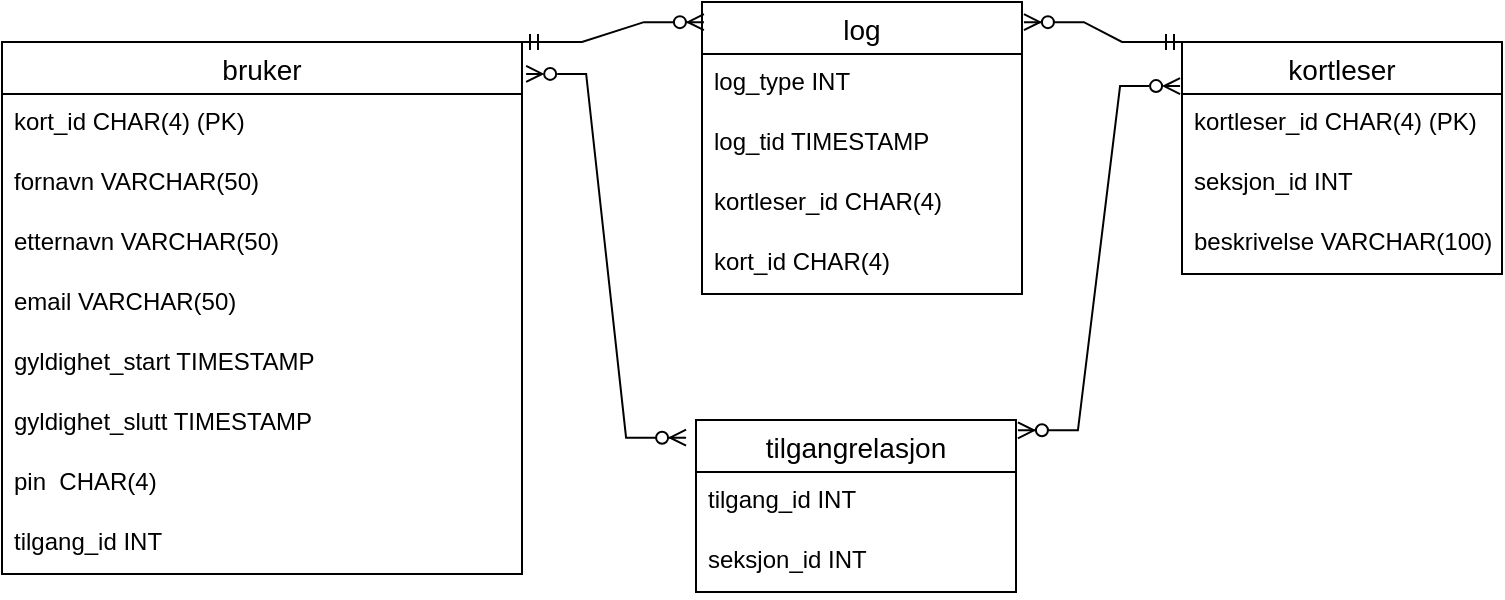<mxfile version="22.1.3" type="device">
  <diagram id="R2lEEEUBdFMjLlhIrx00" name="Page-1">
    <mxGraphModel dx="1514" dy="857" grid="0" gridSize="10" guides="1" tooltips="1" connect="1" arrows="1" fold="1" page="1" pageScale="1" pageWidth="850" pageHeight="1100" math="0" shadow="0" extFonts="Permanent Marker^https://fonts.googleapis.com/css?family=Permanent+Marker">
      <root>
        <mxCell id="0" />
        <mxCell id="1" parent="0" />
        <mxCell id="5ztRzxqujjNMiUvxfKSf-1" value="bruker" style="swimlane;fontStyle=0;childLayout=stackLayout;horizontal=1;startSize=26;horizontalStack=0;resizeParent=1;resizeParentMax=0;resizeLast=0;collapsible=1;marginBottom=0;align=center;fontSize=14;" parent="1" vertex="1">
          <mxGeometry x="40" y="40" width="260" height="266" as="geometry" />
        </mxCell>
        <mxCell id="5ztRzxqujjNMiUvxfKSf-2" value="kort_id CHAR(4) (PK)" style="text;strokeColor=none;fillColor=none;spacingLeft=4;spacingRight=4;overflow=hidden;rotatable=0;points=[[0,0.5],[1,0.5]];portConstraint=eastwest;fontSize=12;whiteSpace=wrap;html=1;" parent="5ztRzxqujjNMiUvxfKSf-1" vertex="1">
          <mxGeometry y="26" width="260" height="30" as="geometry" />
        </mxCell>
        <mxCell id="5ztRzxqujjNMiUvxfKSf-3" value="fornavn VARCHAR(50)" style="text;strokeColor=none;fillColor=none;spacingLeft=4;spacingRight=4;overflow=hidden;rotatable=0;points=[[0,0.5],[1,0.5]];portConstraint=eastwest;fontSize=12;whiteSpace=wrap;html=1;" parent="5ztRzxqujjNMiUvxfKSf-1" vertex="1">
          <mxGeometry y="56" width="260" height="30" as="geometry" />
        </mxCell>
        <mxCell id="qw_QOssrDmkwzQ05NECk-21" value="etternavn VARCHAR(50)" style="text;strokeColor=none;fillColor=none;spacingLeft=4;spacingRight=4;overflow=hidden;rotatable=0;points=[[0,0.5],[1,0.5]];portConstraint=eastwest;fontSize=12;whiteSpace=wrap;html=1;" parent="5ztRzxqujjNMiUvxfKSf-1" vertex="1">
          <mxGeometry y="86" width="260" height="30" as="geometry" />
        </mxCell>
        <mxCell id="qw_QOssrDmkwzQ05NECk-22" value="email VARCHAR(50)" style="text;strokeColor=none;fillColor=none;spacingLeft=4;spacingRight=4;overflow=hidden;rotatable=0;points=[[0,0.5],[1,0.5]];portConstraint=eastwest;fontSize=12;whiteSpace=wrap;html=1;" parent="5ztRzxqujjNMiUvxfKSf-1" vertex="1">
          <mxGeometry y="116" width="260" height="30" as="geometry" />
        </mxCell>
        <mxCell id="5ztRzxqujjNMiUvxfKSf-4" value="gyldighet_start TIMESTAMP" style="text;strokeColor=none;fillColor=none;spacingLeft=4;spacingRight=4;overflow=hidden;rotatable=0;points=[[0,0.5],[1,0.5]];portConstraint=eastwest;fontSize=12;whiteSpace=wrap;html=1;" parent="5ztRzxqujjNMiUvxfKSf-1" vertex="1">
          <mxGeometry y="146" width="260" height="30" as="geometry" />
        </mxCell>
        <mxCell id="qw_QOssrDmkwzQ05NECk-25" value="gyldighet_slutt TIMESTAMP" style="text;strokeColor=none;fillColor=none;spacingLeft=4;spacingRight=4;overflow=hidden;rotatable=0;points=[[0,0.5],[1,0.5]];portConstraint=eastwest;fontSize=12;whiteSpace=wrap;html=1;" parent="5ztRzxqujjNMiUvxfKSf-1" vertex="1">
          <mxGeometry y="176" width="260" height="30" as="geometry" />
        </mxCell>
        <mxCell id="qw_QOssrDmkwzQ05NECk-24" value="pin&amp;nbsp; CHAR(4)" style="text;strokeColor=none;fillColor=none;spacingLeft=4;spacingRight=4;overflow=hidden;rotatable=0;points=[[0,0.5],[1,0.5]];portConstraint=eastwest;fontSize=12;whiteSpace=wrap;html=1;" parent="5ztRzxqujjNMiUvxfKSf-1" vertex="1">
          <mxGeometry y="206" width="260" height="30" as="geometry" />
        </mxCell>
        <mxCell id="qw_QOssrDmkwzQ05NECk-23" value="tilgang_id INT" style="text;strokeColor=none;fillColor=none;spacingLeft=4;spacingRight=4;overflow=hidden;rotatable=0;points=[[0,0.5],[1,0.5]];portConstraint=eastwest;fontSize=12;whiteSpace=wrap;html=1;" parent="5ztRzxqujjNMiUvxfKSf-1" vertex="1">
          <mxGeometry y="236" width="260" height="30" as="geometry" />
        </mxCell>
        <mxCell id="qw_QOssrDmkwzQ05NECk-1" value="log" style="swimlane;fontStyle=0;childLayout=stackLayout;horizontal=1;startSize=26;horizontalStack=0;resizeParent=1;resizeParentMax=0;resizeLast=0;collapsible=1;marginBottom=0;align=center;fontSize=14;" parent="1" vertex="1">
          <mxGeometry x="390" y="20" width="160" height="146" as="geometry" />
        </mxCell>
        <mxCell id="qw_QOssrDmkwzQ05NECk-3" value="log_type INT" style="text;strokeColor=none;fillColor=none;spacingLeft=4;spacingRight=4;overflow=hidden;rotatable=0;points=[[0,0.5],[1,0.5]];portConstraint=eastwest;fontSize=12;whiteSpace=wrap;html=1;" parent="qw_QOssrDmkwzQ05NECk-1" vertex="1">
          <mxGeometry y="26" width="160" height="30" as="geometry" />
        </mxCell>
        <mxCell id="qw_QOssrDmkwzQ05NECk-4" value="log_tid TIMESTAMP" style="text;strokeColor=none;fillColor=none;spacingLeft=4;spacingRight=4;overflow=hidden;rotatable=0;points=[[0,0.5],[1,0.5]];portConstraint=eastwest;fontSize=12;whiteSpace=wrap;html=1;" parent="qw_QOssrDmkwzQ05NECk-1" vertex="1">
          <mxGeometry y="56" width="160" height="30" as="geometry" />
        </mxCell>
        <mxCell id="qw_QOssrDmkwzQ05NECk-26" value="kortleser_id CHAR(4)" style="text;strokeColor=none;fillColor=none;spacingLeft=4;spacingRight=4;overflow=hidden;rotatable=0;points=[[0,0.5],[1,0.5]];portConstraint=eastwest;fontSize=12;whiteSpace=wrap;html=1;" parent="qw_QOssrDmkwzQ05NECk-1" vertex="1">
          <mxGeometry y="86" width="160" height="30" as="geometry" />
        </mxCell>
        <mxCell id="qw_QOssrDmkwzQ05NECk-27" value="kort_id CHAR(4)" style="text;strokeColor=none;fillColor=none;spacingLeft=4;spacingRight=4;overflow=hidden;rotatable=0;points=[[0,0.5],[1,0.5]];portConstraint=eastwest;fontSize=12;whiteSpace=wrap;html=1;" parent="qw_QOssrDmkwzQ05NECk-1" vertex="1">
          <mxGeometry y="116" width="160" height="30" as="geometry" />
        </mxCell>
        <mxCell id="qw_QOssrDmkwzQ05NECk-5" value="tilgangrelasjon" style="swimlane;fontStyle=0;childLayout=stackLayout;horizontal=1;startSize=26;horizontalStack=0;resizeParent=1;resizeParentMax=0;resizeLast=0;collapsible=1;marginBottom=0;align=center;fontSize=14;rounded=0;" parent="1" vertex="1">
          <mxGeometry x="387" y="229" width="160" height="86" as="geometry" />
        </mxCell>
        <mxCell id="qw_QOssrDmkwzQ05NECk-7" value="tilgang_id INT" style="text;strokeColor=none;fillColor=none;spacingLeft=4;spacingRight=4;overflow=hidden;rotatable=0;points=[[0,0.5],[1,0.5]];portConstraint=eastwest;fontSize=12;whiteSpace=wrap;html=1;" parent="qw_QOssrDmkwzQ05NECk-5" vertex="1">
          <mxGeometry y="26" width="160" height="30" as="geometry" />
        </mxCell>
        <mxCell id="qw_QOssrDmkwzQ05NECk-8" value="seksjon_id INT&amp;nbsp;" style="text;strokeColor=none;fillColor=none;spacingLeft=4;spacingRight=4;overflow=hidden;rotatable=0;points=[[0,0.5],[1,0.5]];portConstraint=eastwest;fontSize=12;whiteSpace=wrap;html=1;" parent="qw_QOssrDmkwzQ05NECk-5" vertex="1">
          <mxGeometry y="56" width="160" height="30" as="geometry" />
        </mxCell>
        <mxCell id="qw_QOssrDmkwzQ05NECk-9" value="kortleser" style="swimlane;fontStyle=0;childLayout=stackLayout;horizontal=1;startSize=26;horizontalStack=0;resizeParent=1;resizeParentMax=0;resizeLast=0;collapsible=1;marginBottom=0;align=center;fontSize=14;" parent="1" vertex="1">
          <mxGeometry x="630" y="40" width="160" height="116" as="geometry" />
        </mxCell>
        <mxCell id="qw_QOssrDmkwzQ05NECk-10" value="kortleser_id CHAR(4) (PK)" style="text;strokeColor=none;fillColor=none;spacingLeft=4;spacingRight=4;overflow=hidden;rotatable=0;points=[[0,0.5],[1,0.5]];portConstraint=eastwest;fontSize=12;whiteSpace=wrap;html=1;" parent="qw_QOssrDmkwzQ05NECk-9" vertex="1">
          <mxGeometry y="26" width="160" height="30" as="geometry" />
        </mxCell>
        <mxCell id="qw_QOssrDmkwzQ05NECk-11" value="seksjon_id INT&amp;nbsp;" style="text;strokeColor=none;fillColor=none;spacingLeft=4;spacingRight=4;overflow=hidden;rotatable=0;points=[[0,0.5],[1,0.5]];portConstraint=eastwest;fontSize=12;whiteSpace=wrap;html=1;" parent="qw_QOssrDmkwzQ05NECk-9" vertex="1">
          <mxGeometry y="56" width="160" height="30" as="geometry" />
        </mxCell>
        <mxCell id="qw_QOssrDmkwzQ05NECk-12" value="beskrivelse VARCHAR(100)" style="text;strokeColor=none;fillColor=none;spacingLeft=4;spacingRight=4;overflow=hidden;rotatable=0;points=[[0,0.5],[1,0.5]];portConstraint=eastwest;fontSize=12;whiteSpace=wrap;html=1;" parent="qw_QOssrDmkwzQ05NECk-9" vertex="1">
          <mxGeometry y="86" width="160" height="30" as="geometry" />
        </mxCell>
        <mxCell id="qw_QOssrDmkwzQ05NECk-14" value="" style="edgeStyle=entityRelationEdgeStyle;fontSize=12;html=1;endArrow=ERzeroToMany;startArrow=ERzeroToMany;rounded=0;exitX=-0.006;exitY=0.19;exitDx=0;exitDy=0;entryX=1.006;entryY=0.06;entryDx=0;entryDy=0;exitPerimeter=0;entryPerimeter=0;startFill=0;" parent="1" source="qw_QOssrDmkwzQ05NECk-9" target="qw_QOssrDmkwzQ05NECk-5" edge="1">
          <mxGeometry width="100" height="100" relative="1" as="geometry">
            <mxPoint x="370" y="440" as="sourcePoint" />
            <mxPoint x="610" y="530" as="targetPoint" />
          </mxGeometry>
        </mxCell>
        <mxCell id="qw_QOssrDmkwzQ05NECk-19" value="" style="edgeStyle=entityRelationEdgeStyle;fontSize=12;html=1;endArrow=ERzeroToMany;startArrow=ERmandOne;rounded=0;exitX=0;exitY=0;exitDx=0;exitDy=0;entryX=1.006;entryY=0.069;entryDx=0;entryDy=0;entryPerimeter=0;" parent="1" source="qw_QOssrDmkwzQ05NECk-9" target="qw_QOssrDmkwzQ05NECk-1" edge="1">
          <mxGeometry width="100" height="100" relative="1" as="geometry">
            <mxPoint x="540" y="250" as="sourcePoint" />
            <mxPoint x="481" y="443" as="targetPoint" />
          </mxGeometry>
        </mxCell>
        <mxCell id="qw_QOssrDmkwzQ05NECk-20" value="" style="edgeStyle=entityRelationEdgeStyle;fontSize=12;html=1;endArrow=ERzeroToMany;startArrow=ERmandOne;rounded=0;exitX=1;exitY=0;exitDx=0;exitDy=0;entryX=0.006;entryY=0.069;entryDx=0;entryDy=0;entryPerimeter=0;" parent="1" source="5ztRzxqujjNMiUvxfKSf-1" target="qw_QOssrDmkwzQ05NECk-1" edge="1">
          <mxGeometry width="100" height="100" relative="1" as="geometry">
            <mxPoint x="370" y="220" as="sourcePoint" />
            <mxPoint x="311" y="413" as="targetPoint" />
          </mxGeometry>
        </mxCell>
        <mxCell id="qw_QOssrDmkwzQ05NECk-13" value="" style="edgeStyle=entityRelationEdgeStyle;fontSize=12;html=1;endArrow=ERzeroToMany;endFill=1;startArrow=ERzeroToMany;rounded=0;entryX=-0.031;entryY=0.103;entryDx=0;entryDy=0;startFill=0;entryPerimeter=0;exitX=1.008;exitY=0.06;exitDx=0;exitDy=0;exitPerimeter=0;" parent="1" source="5ztRzxqujjNMiUvxfKSf-1" target="qw_QOssrDmkwzQ05NECk-5" edge="1">
          <mxGeometry width="100" height="100" relative="1" as="geometry">
            <mxPoint x="320" y="290" as="sourcePoint" />
            <mxPoint x="488.08" y="452.516" as="targetPoint" />
            <Array as="points">
              <mxPoint x="230" y="477.48" />
              <mxPoint x="230" y="407.48" />
            </Array>
          </mxGeometry>
        </mxCell>
      </root>
    </mxGraphModel>
  </diagram>
</mxfile>
